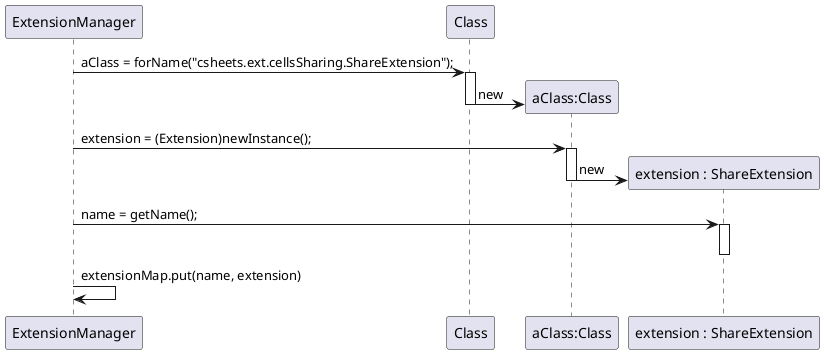   @startuml doc-files/ipc_extension_image2.png
  participant ExtensionManager as ExtM
  participant Class
  participant "aClass:Class" as aClass
  participant "extension : ShareExtension" as EExample
  ExtM -> Class : aClass = forName("csheets.ext.cellsSharing.ShareExtension");
  activate Class
  create aClass
  Class -> aClass : new
  deactivate Class
  ExtM -> aClass : extension = (Extension)newInstance();
  activate aClass
  create EExample
  aClass -> EExample : new
  deactivate aClass
  ExtM -> EExample : name = getName();
  activate EExample
  deactivate EExample
  ExtM -> ExtM : extensionMap.put(name, extension)
  @enduml
